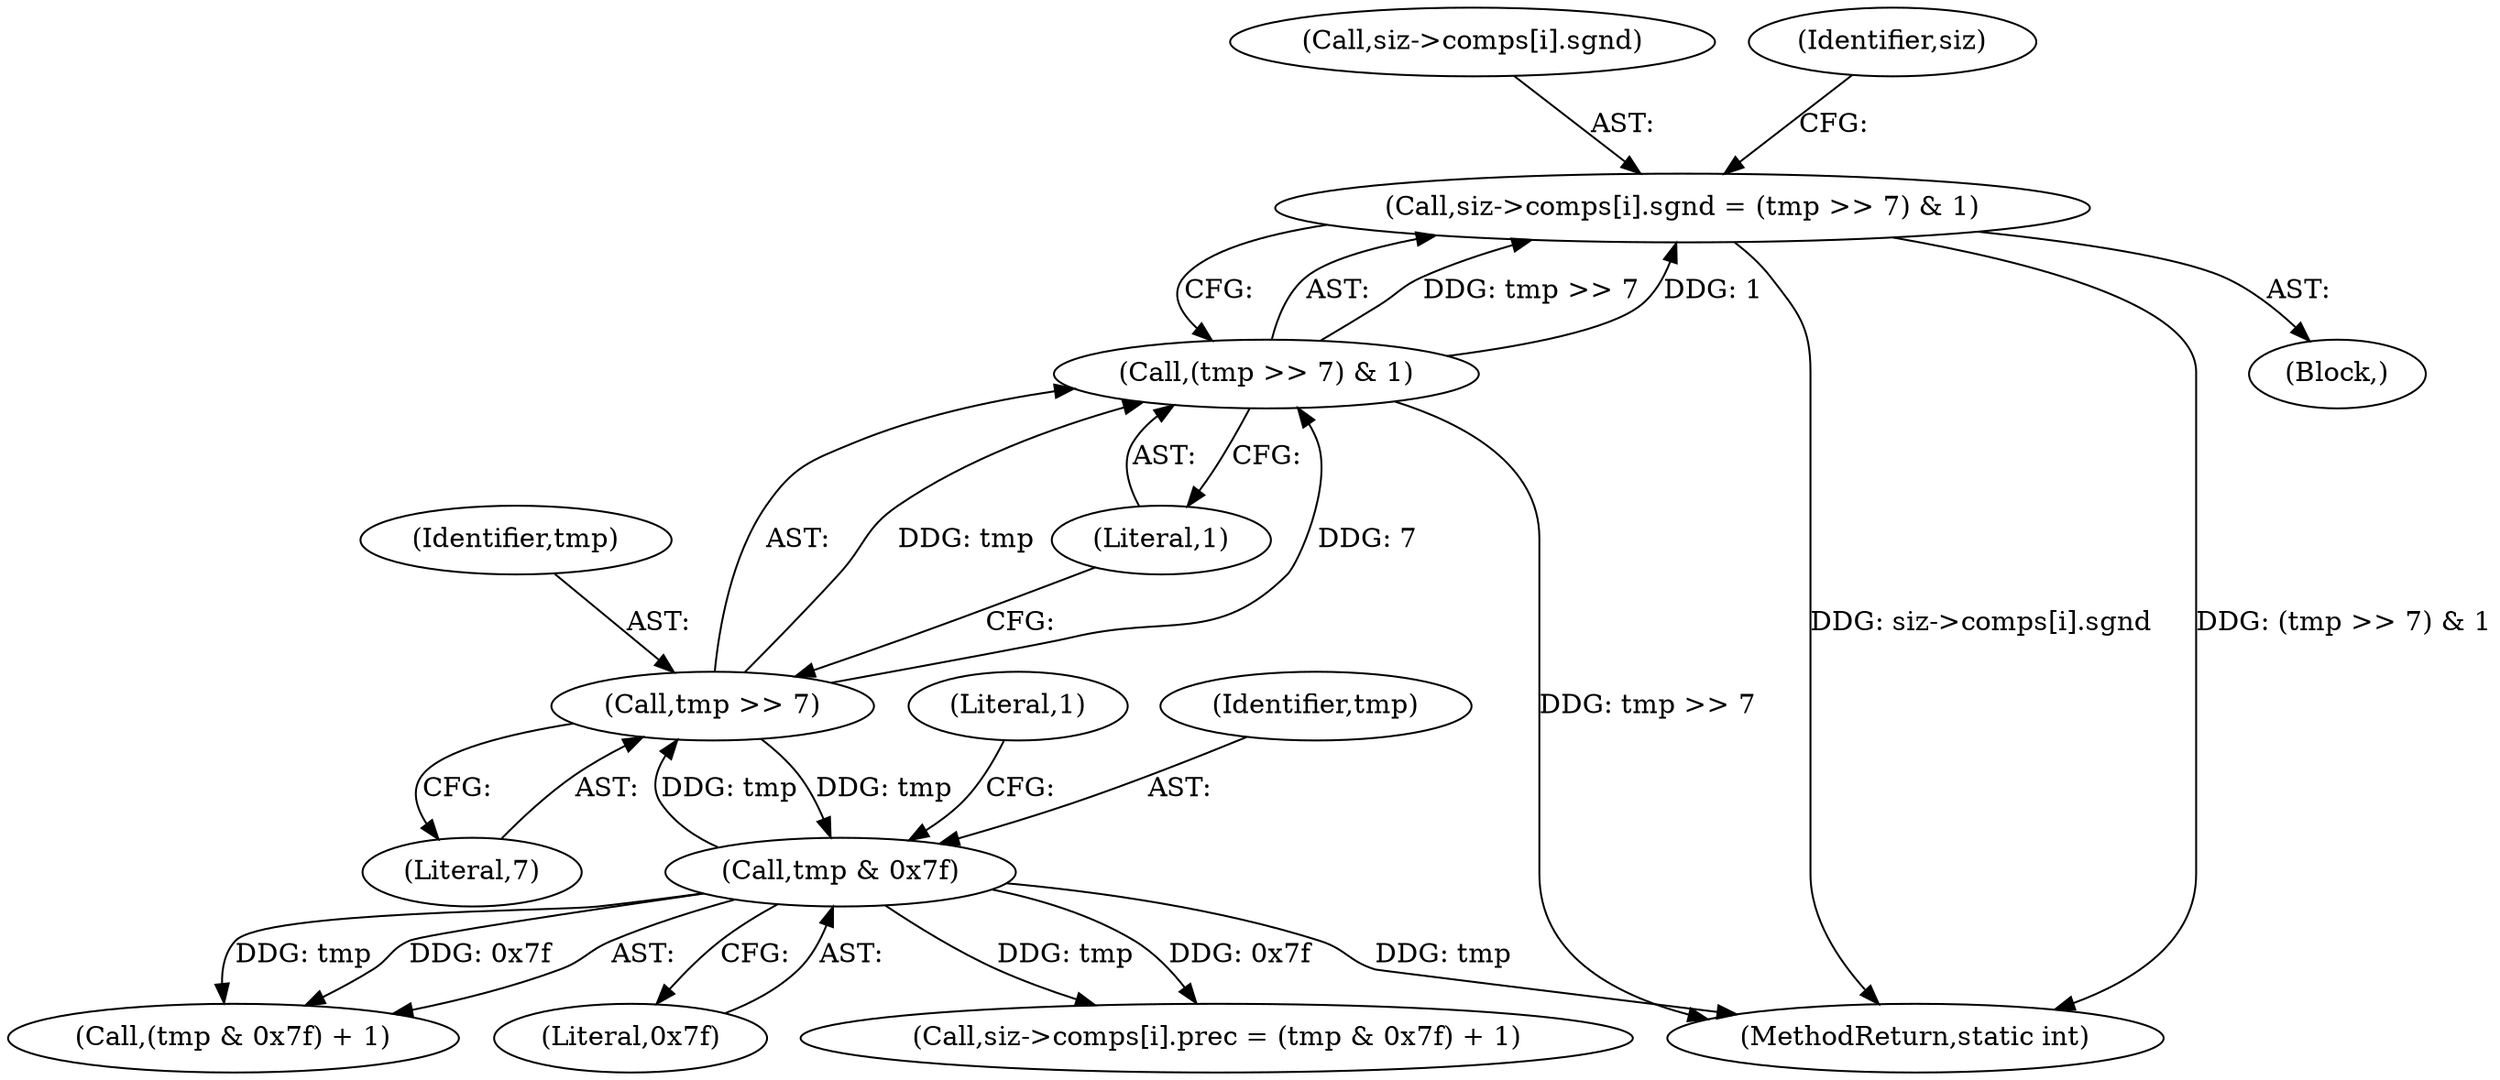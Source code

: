 digraph "0_jasper_d8c2604cd438c41ec72aff52c16ebd8183068020@array" {
"1000360" [label="(Call,siz->comps[i].sgnd = (tmp >> 7) & 1)"];
"1000368" [label="(Call,(tmp >> 7) & 1)"];
"1000369" [label="(Call,tmp >> 7)"];
"1000382" [label="(Call,tmp & 0x7f)"];
"1000361" [label="(Call,siz->comps[i].sgnd)"];
"1000370" [label="(Identifier,tmp)"];
"1000373" [label="(Call,siz->comps[i].prec = (tmp & 0x7f) + 1)"];
"1000385" [label="(Literal,1)"];
"1000383" [label="(Identifier,tmp)"];
"1000368" [label="(Call,(tmp >> 7) & 1)"];
"1000399" [label="(MethodReturn,static int)"];
"1000371" [label="(Literal,7)"];
"1000372" [label="(Literal,1)"];
"1000360" [label="(Call,siz->comps[i].sgnd = (tmp >> 7) & 1)"];
"1000250" [label="(Block,)"];
"1000369" [label="(Call,tmp >> 7)"];
"1000382" [label="(Call,tmp & 0x7f)"];
"1000381" [label="(Call,(tmp & 0x7f) + 1)"];
"1000384" [label="(Literal,0x7f)"];
"1000377" [label="(Identifier,siz)"];
"1000360" -> "1000250"  [label="AST: "];
"1000360" -> "1000368"  [label="CFG: "];
"1000361" -> "1000360"  [label="AST: "];
"1000368" -> "1000360"  [label="AST: "];
"1000377" -> "1000360"  [label="CFG: "];
"1000360" -> "1000399"  [label="DDG: siz->comps[i].sgnd"];
"1000360" -> "1000399"  [label="DDG: (tmp >> 7) & 1"];
"1000368" -> "1000360"  [label="DDG: tmp >> 7"];
"1000368" -> "1000360"  [label="DDG: 1"];
"1000368" -> "1000372"  [label="CFG: "];
"1000369" -> "1000368"  [label="AST: "];
"1000372" -> "1000368"  [label="AST: "];
"1000368" -> "1000399"  [label="DDG: tmp >> 7"];
"1000369" -> "1000368"  [label="DDG: tmp"];
"1000369" -> "1000368"  [label="DDG: 7"];
"1000369" -> "1000371"  [label="CFG: "];
"1000370" -> "1000369"  [label="AST: "];
"1000371" -> "1000369"  [label="AST: "];
"1000372" -> "1000369"  [label="CFG: "];
"1000382" -> "1000369"  [label="DDG: tmp"];
"1000369" -> "1000382"  [label="DDG: tmp"];
"1000382" -> "1000381"  [label="AST: "];
"1000382" -> "1000384"  [label="CFG: "];
"1000383" -> "1000382"  [label="AST: "];
"1000384" -> "1000382"  [label="AST: "];
"1000385" -> "1000382"  [label="CFG: "];
"1000382" -> "1000399"  [label="DDG: tmp"];
"1000382" -> "1000373"  [label="DDG: tmp"];
"1000382" -> "1000373"  [label="DDG: 0x7f"];
"1000382" -> "1000381"  [label="DDG: tmp"];
"1000382" -> "1000381"  [label="DDG: 0x7f"];
}
